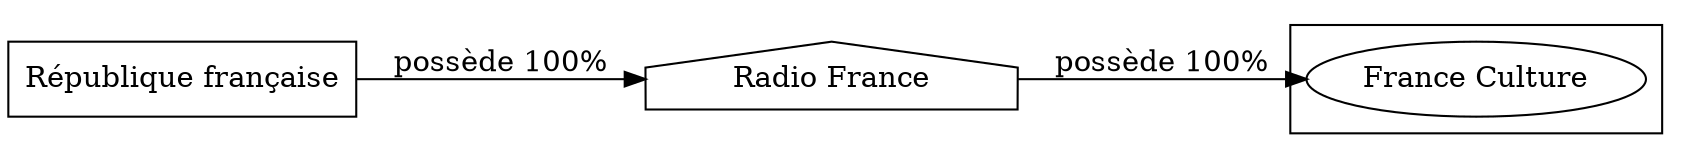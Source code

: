 digraph {
  rankdir=LR;
  subgraph roots {
    
      "republique-francaise-128"[label="République française" shape=box]
    
  }

  
    "radio-france-135"[label="Radio France" shape=house]
  

  subgraph clusterLeaves {
    
      "france-culture-149"[label="France Culture"]
    
  }

  
    "radio-france-135" -> "france-culture-149" [
      label="possède 100%"
    ]
  
    "republique-francaise-128" -> "radio-france-135" [
      label="possède 100%"
    ]
  
}
